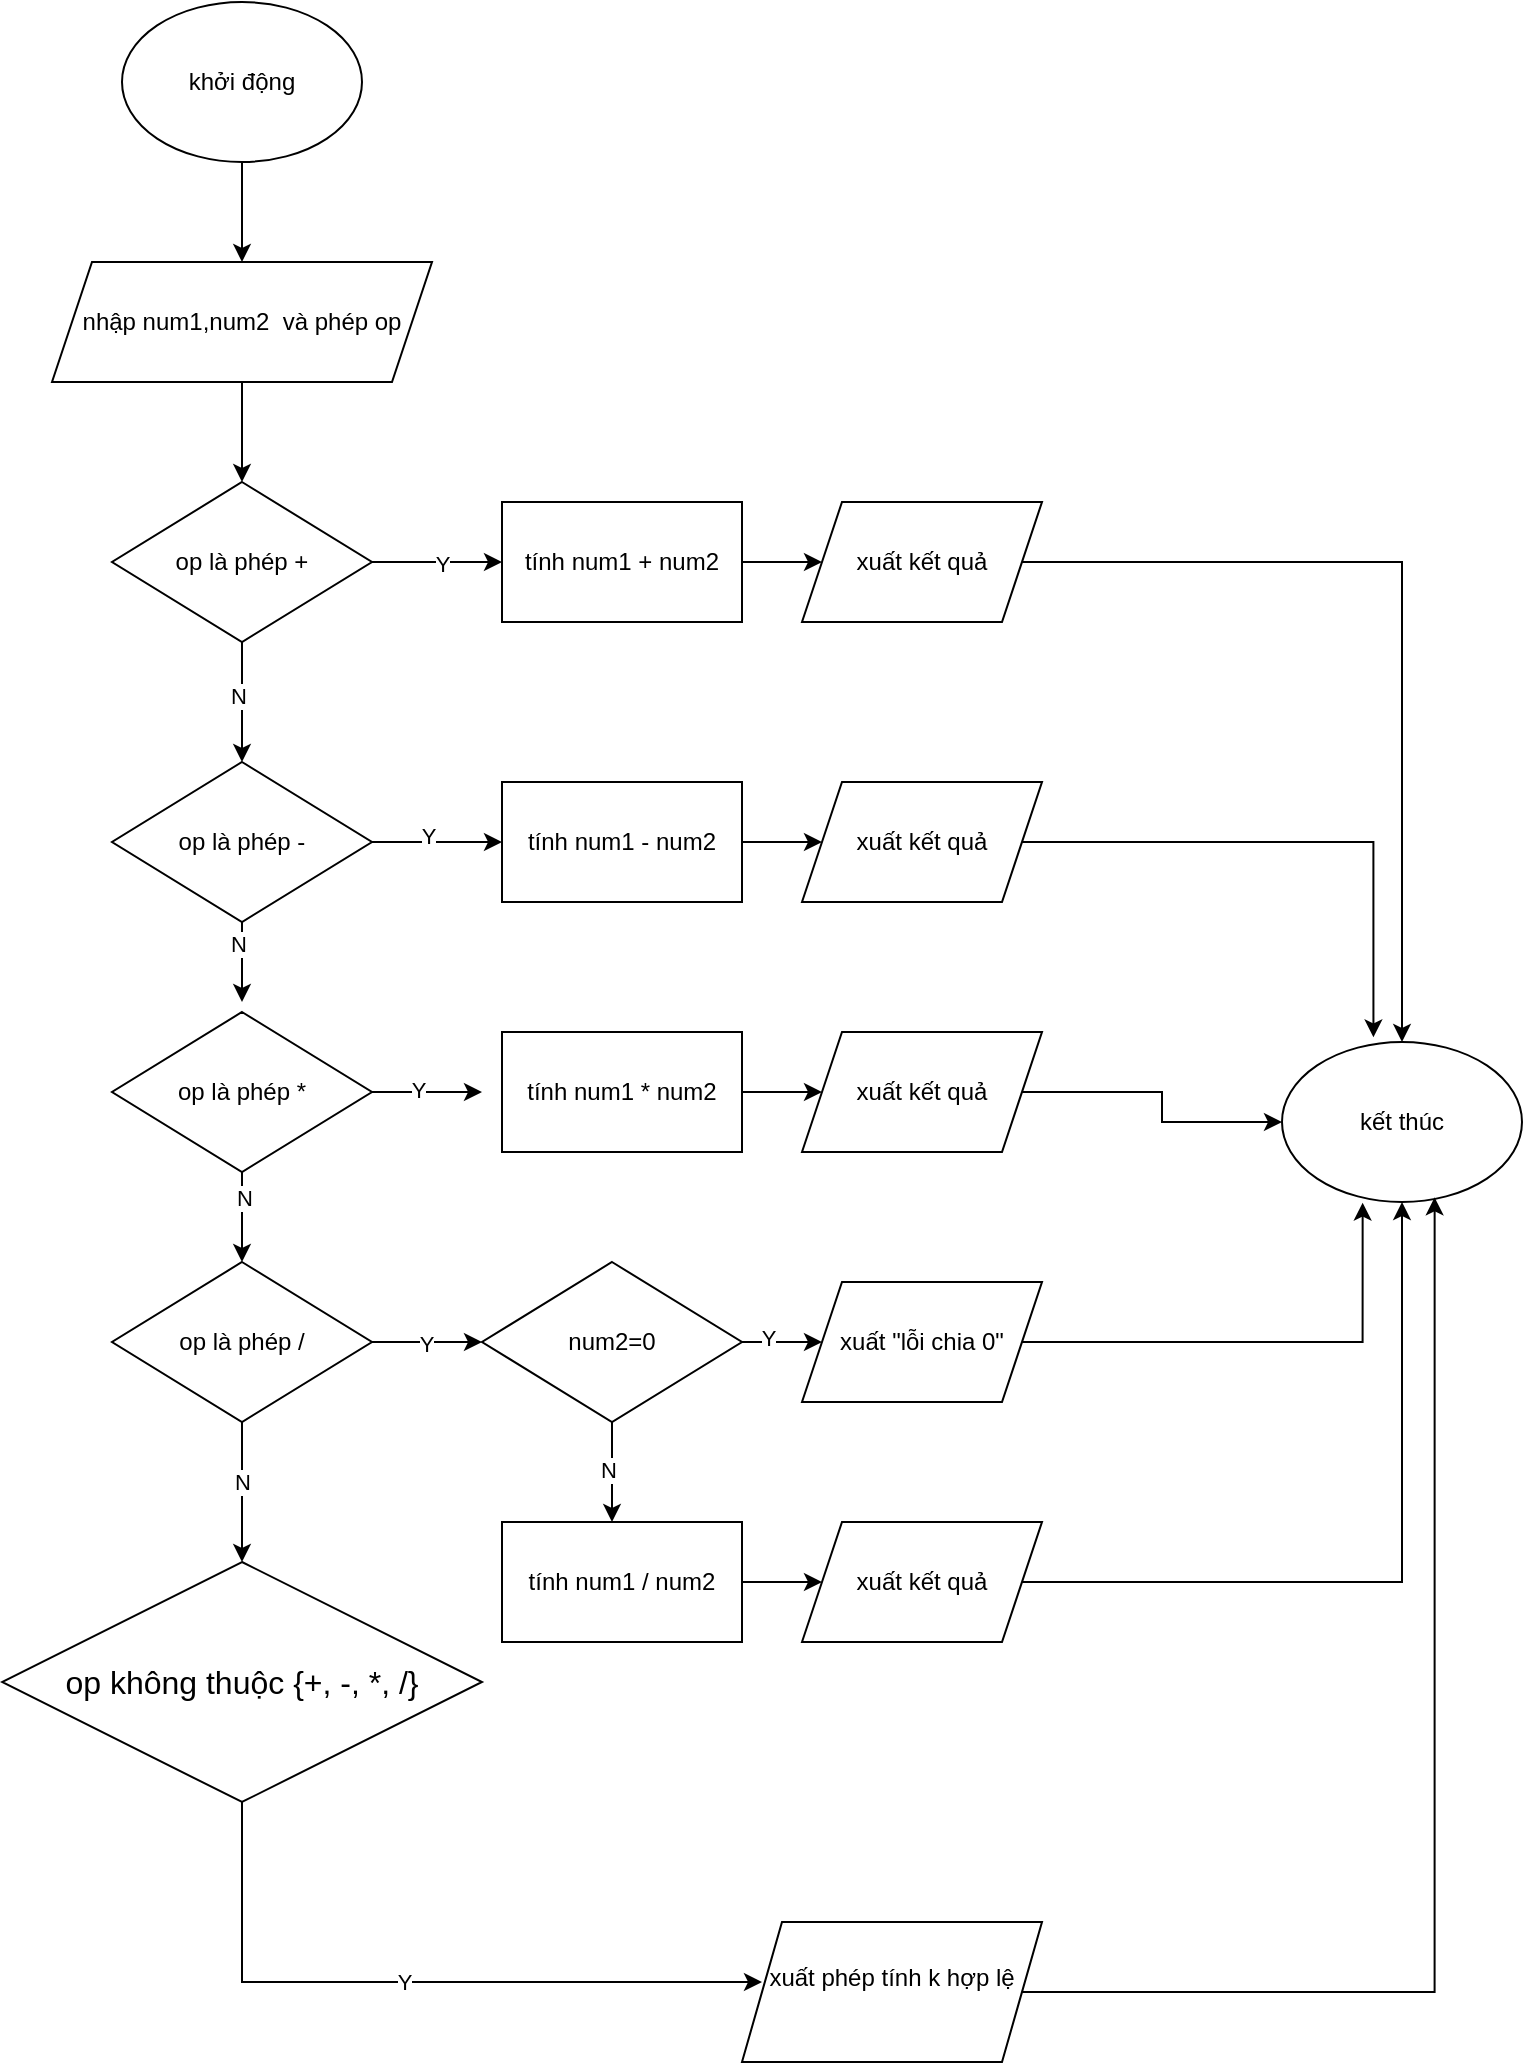 <mxfile version="28.2.7">
  <diagram name="Trang-1" id="d1iKtBNmh-0b1v8Hs3df">
    <mxGraphModel dx="1737" dy="878" grid="1" gridSize="10" guides="1" tooltips="1" connect="1" arrows="1" fold="1" page="1" pageScale="1" pageWidth="827" pageHeight="1169" math="0" shadow="0">
      <root>
        <mxCell id="0" />
        <mxCell id="1" parent="0" />
        <mxCell id="wgILHHTB1dXRPNGiIMZy-3" style="edgeStyle=orthogonalEdgeStyle;rounded=0;orthogonalLoop=1;jettySize=auto;html=1;entryX=0.5;entryY=0;entryDx=0;entryDy=0;" edge="1" parent="1" source="wgILHHTB1dXRPNGiIMZy-1" target="wgILHHTB1dXRPNGiIMZy-2">
          <mxGeometry relative="1" as="geometry" />
        </mxCell>
        <mxCell id="wgILHHTB1dXRPNGiIMZy-1" value="khởi động" style="ellipse;whiteSpace=wrap;html=1;" vertex="1" parent="1">
          <mxGeometry x="80" y="30" width="120" height="80" as="geometry" />
        </mxCell>
        <mxCell id="wgILHHTB1dXRPNGiIMZy-4" style="edgeStyle=orthogonalEdgeStyle;rounded=0;orthogonalLoop=1;jettySize=auto;html=1;" edge="1" parent="1" source="wgILHHTB1dXRPNGiIMZy-2" target="wgILHHTB1dXRPNGiIMZy-5">
          <mxGeometry relative="1" as="geometry">
            <mxPoint x="140" y="270" as="targetPoint" />
          </mxGeometry>
        </mxCell>
        <mxCell id="wgILHHTB1dXRPNGiIMZy-2" value="nhập num1,num2&amp;nbsp; và phép op" style="shape=parallelogram;perimeter=parallelogramPerimeter;whiteSpace=wrap;html=1;fixedSize=1;" vertex="1" parent="1">
          <mxGeometry x="45" y="160" width="190" height="60" as="geometry" />
        </mxCell>
        <mxCell id="wgILHHTB1dXRPNGiIMZy-6" style="edgeStyle=orthogonalEdgeStyle;rounded=0;orthogonalLoop=1;jettySize=auto;html=1;" edge="1" parent="1" source="wgILHHTB1dXRPNGiIMZy-5">
          <mxGeometry relative="1" as="geometry">
            <mxPoint x="270" y="310" as="targetPoint" />
          </mxGeometry>
        </mxCell>
        <mxCell id="wgILHHTB1dXRPNGiIMZy-7" value="Y" style="edgeLabel;html=1;align=center;verticalAlign=middle;resizable=0;points=[];" vertex="1" connectable="0" parent="wgILHHTB1dXRPNGiIMZy-6">
          <mxGeometry x="0.089" relative="1" as="geometry">
            <mxPoint as="offset" />
          </mxGeometry>
        </mxCell>
        <mxCell id="wgILHHTB1dXRPNGiIMZy-11" style="edgeStyle=orthogonalEdgeStyle;rounded=0;orthogonalLoop=1;jettySize=auto;html=1;" edge="1" parent="1" source="wgILHHTB1dXRPNGiIMZy-5">
          <mxGeometry relative="1" as="geometry">
            <mxPoint x="140" y="410" as="targetPoint" />
          </mxGeometry>
        </mxCell>
        <mxCell id="wgILHHTB1dXRPNGiIMZy-12" value="N" style="edgeLabel;html=1;align=center;verticalAlign=middle;resizable=0;points=[];" vertex="1" connectable="0" parent="wgILHHTB1dXRPNGiIMZy-11">
          <mxGeometry x="-0.127" y="-2" relative="1" as="geometry">
            <mxPoint as="offset" />
          </mxGeometry>
        </mxCell>
        <mxCell id="wgILHHTB1dXRPNGiIMZy-5" value="op là phép +" style="rhombus;whiteSpace=wrap;html=1;" vertex="1" parent="1">
          <mxGeometry x="75" y="270" width="130" height="80" as="geometry" />
        </mxCell>
        <mxCell id="wgILHHTB1dXRPNGiIMZy-9" style="edgeStyle=orthogonalEdgeStyle;rounded=0;orthogonalLoop=1;jettySize=auto;html=1;" edge="1" parent="1" source="wgILHHTB1dXRPNGiIMZy-8">
          <mxGeometry relative="1" as="geometry">
            <mxPoint x="430" y="310" as="targetPoint" />
          </mxGeometry>
        </mxCell>
        <mxCell id="wgILHHTB1dXRPNGiIMZy-8" value="tính num1 + num2" style="rounded=0;whiteSpace=wrap;html=1;" vertex="1" parent="1">
          <mxGeometry x="270" y="280" width="120" height="60" as="geometry" />
        </mxCell>
        <mxCell id="wgILHHTB1dXRPNGiIMZy-56" style="edgeStyle=orthogonalEdgeStyle;rounded=0;orthogonalLoop=1;jettySize=auto;html=1;entryX=0.5;entryY=0;entryDx=0;entryDy=0;" edge="1" parent="1" source="wgILHHTB1dXRPNGiIMZy-10" target="wgILHHTB1dXRPNGiIMZy-55">
          <mxGeometry relative="1" as="geometry" />
        </mxCell>
        <mxCell id="wgILHHTB1dXRPNGiIMZy-10" value="xuất kết quả" style="shape=parallelogram;perimeter=parallelogramPerimeter;whiteSpace=wrap;html=1;fixedSize=1;" vertex="1" parent="1">
          <mxGeometry x="420" y="280" width="120" height="60" as="geometry" />
        </mxCell>
        <mxCell id="wgILHHTB1dXRPNGiIMZy-14" style="edgeStyle=orthogonalEdgeStyle;rounded=0;orthogonalLoop=1;jettySize=auto;html=1;" edge="1" parent="1" source="wgILHHTB1dXRPNGiIMZy-13">
          <mxGeometry relative="1" as="geometry">
            <mxPoint x="270" y="450" as="targetPoint" />
          </mxGeometry>
        </mxCell>
        <mxCell id="wgILHHTB1dXRPNGiIMZy-15" value="Y" style="edgeLabel;html=1;align=center;verticalAlign=middle;resizable=0;points=[];" vertex="1" connectable="0" parent="wgILHHTB1dXRPNGiIMZy-14">
          <mxGeometry x="-0.157" y="3" relative="1" as="geometry">
            <mxPoint as="offset" />
          </mxGeometry>
        </mxCell>
        <mxCell id="wgILHHTB1dXRPNGiIMZy-20" style="edgeStyle=orthogonalEdgeStyle;rounded=0;orthogonalLoop=1;jettySize=auto;html=1;" edge="1" parent="1" source="wgILHHTB1dXRPNGiIMZy-13">
          <mxGeometry relative="1" as="geometry">
            <mxPoint x="140" y="530" as="targetPoint" />
          </mxGeometry>
        </mxCell>
        <mxCell id="wgILHHTB1dXRPNGiIMZy-33" value="N" style="edgeLabel;html=1;align=center;verticalAlign=middle;resizable=0;points=[];" vertex="1" connectable="0" parent="wgILHHTB1dXRPNGiIMZy-20">
          <mxGeometry x="-0.48" y="-2" relative="1" as="geometry">
            <mxPoint as="offset" />
          </mxGeometry>
        </mxCell>
        <mxCell id="wgILHHTB1dXRPNGiIMZy-13" value="op là phép -" style="rhombus;whiteSpace=wrap;html=1;" vertex="1" parent="1">
          <mxGeometry x="75" y="410" width="130" height="80" as="geometry" />
        </mxCell>
        <mxCell id="wgILHHTB1dXRPNGiIMZy-19" style="edgeStyle=orthogonalEdgeStyle;rounded=0;orthogonalLoop=1;jettySize=auto;html=1;" edge="1" parent="1" source="wgILHHTB1dXRPNGiIMZy-16" target="wgILHHTB1dXRPNGiIMZy-17">
          <mxGeometry relative="1" as="geometry" />
        </mxCell>
        <mxCell id="wgILHHTB1dXRPNGiIMZy-16" value="tính num1 - num2" style="rounded=0;whiteSpace=wrap;html=1;" vertex="1" parent="1">
          <mxGeometry x="270" y="420" width="120" height="60" as="geometry" />
        </mxCell>
        <mxCell id="wgILHHTB1dXRPNGiIMZy-17" value="xuất kết quả" style="shape=parallelogram;perimeter=parallelogramPerimeter;whiteSpace=wrap;html=1;fixedSize=1;" vertex="1" parent="1">
          <mxGeometry x="420" y="420" width="120" height="60" as="geometry" />
        </mxCell>
        <mxCell id="wgILHHTB1dXRPNGiIMZy-22" style="edgeStyle=orthogonalEdgeStyle;rounded=0;orthogonalLoop=1;jettySize=auto;html=1;" edge="1" parent="1" source="wgILHHTB1dXRPNGiIMZy-21">
          <mxGeometry relative="1" as="geometry">
            <mxPoint x="140" y="660" as="targetPoint" />
          </mxGeometry>
        </mxCell>
        <mxCell id="wgILHHTB1dXRPNGiIMZy-34" value="N" style="edgeLabel;html=1;align=center;verticalAlign=middle;resizable=0;points=[];" vertex="1" connectable="0" parent="wgILHHTB1dXRPNGiIMZy-22">
          <mxGeometry x="-0.449" y="1" relative="1" as="geometry">
            <mxPoint as="offset" />
          </mxGeometry>
        </mxCell>
        <mxCell id="wgILHHTB1dXRPNGiIMZy-30" style="edgeStyle=orthogonalEdgeStyle;rounded=0;orthogonalLoop=1;jettySize=auto;html=1;" edge="1" parent="1" source="wgILHHTB1dXRPNGiIMZy-21">
          <mxGeometry relative="1" as="geometry">
            <mxPoint x="260" y="575" as="targetPoint" />
          </mxGeometry>
        </mxCell>
        <mxCell id="wgILHHTB1dXRPNGiIMZy-32" value="Y" style="edgeLabel;html=1;align=center;verticalAlign=middle;resizable=0;points=[];" vertex="1" connectable="0" parent="wgILHHTB1dXRPNGiIMZy-30">
          <mxGeometry x="-0.193" y="1" relative="1" as="geometry">
            <mxPoint as="offset" />
          </mxGeometry>
        </mxCell>
        <mxCell id="wgILHHTB1dXRPNGiIMZy-21" value="op là phép *" style="rhombus;whiteSpace=wrap;html=1;" vertex="1" parent="1">
          <mxGeometry x="75" y="535" width="130" height="80" as="geometry" />
        </mxCell>
        <mxCell id="wgILHHTB1dXRPNGiIMZy-35" style="edgeStyle=orthogonalEdgeStyle;rounded=0;orthogonalLoop=1;jettySize=auto;html=1;" edge="1" parent="1" source="wgILHHTB1dXRPNGiIMZy-23">
          <mxGeometry relative="1" as="geometry">
            <mxPoint x="260" y="700" as="targetPoint" />
          </mxGeometry>
        </mxCell>
        <mxCell id="wgILHHTB1dXRPNGiIMZy-36" value="Y" style="edgeLabel;html=1;align=center;verticalAlign=middle;resizable=0;points=[];" vertex="1" connectable="0" parent="wgILHHTB1dXRPNGiIMZy-35">
          <mxGeometry x="-0.047" y="-1" relative="1" as="geometry">
            <mxPoint as="offset" />
          </mxGeometry>
        </mxCell>
        <mxCell id="wgILHHTB1dXRPNGiIMZy-49" style="edgeStyle=orthogonalEdgeStyle;rounded=0;orthogonalLoop=1;jettySize=auto;html=1;" edge="1" parent="1" source="wgILHHTB1dXRPNGiIMZy-23">
          <mxGeometry relative="1" as="geometry">
            <mxPoint x="140" y="810" as="targetPoint" />
          </mxGeometry>
        </mxCell>
        <mxCell id="wgILHHTB1dXRPNGiIMZy-50" value="N" style="edgeLabel;html=1;align=center;verticalAlign=middle;resizable=0;points=[];" vertex="1" connectable="0" parent="wgILHHTB1dXRPNGiIMZy-49">
          <mxGeometry x="-0.154" relative="1" as="geometry">
            <mxPoint as="offset" />
          </mxGeometry>
        </mxCell>
        <mxCell id="wgILHHTB1dXRPNGiIMZy-23" value="op là phép /" style="rhombus;whiteSpace=wrap;html=1;" vertex="1" parent="1">
          <mxGeometry x="75" y="660" width="130" height="80" as="geometry" />
        </mxCell>
        <mxCell id="wgILHHTB1dXRPNGiIMZy-31" style="edgeStyle=orthogonalEdgeStyle;rounded=0;orthogonalLoop=1;jettySize=auto;html=1;entryX=0;entryY=0.5;entryDx=0;entryDy=0;" edge="1" parent="1" source="wgILHHTB1dXRPNGiIMZy-24" target="wgILHHTB1dXRPNGiIMZy-28">
          <mxGeometry relative="1" as="geometry" />
        </mxCell>
        <mxCell id="wgILHHTB1dXRPNGiIMZy-24" value="tính num1 * num2" style="rounded=0;whiteSpace=wrap;html=1;" vertex="1" parent="1">
          <mxGeometry x="270" y="545" width="120" height="60" as="geometry" />
        </mxCell>
        <mxCell id="wgILHHTB1dXRPNGiIMZy-58" style="edgeStyle=orthogonalEdgeStyle;rounded=0;orthogonalLoop=1;jettySize=auto;html=1;exitX=1;exitY=0.5;exitDx=0;exitDy=0;entryX=0;entryY=0.5;entryDx=0;entryDy=0;" edge="1" parent="1" source="wgILHHTB1dXRPNGiIMZy-28" target="wgILHHTB1dXRPNGiIMZy-55">
          <mxGeometry relative="1" as="geometry" />
        </mxCell>
        <mxCell id="wgILHHTB1dXRPNGiIMZy-28" value="xuất kết quả" style="shape=parallelogram;perimeter=parallelogramPerimeter;whiteSpace=wrap;html=1;fixedSize=1;" vertex="1" parent="1">
          <mxGeometry x="420" y="545" width="120" height="60" as="geometry" />
        </mxCell>
        <mxCell id="wgILHHTB1dXRPNGiIMZy-38" style="edgeStyle=orthogonalEdgeStyle;rounded=0;orthogonalLoop=1;jettySize=auto;html=1;" edge="1" parent="1" source="wgILHHTB1dXRPNGiIMZy-37">
          <mxGeometry relative="1" as="geometry">
            <mxPoint x="430" y="700" as="targetPoint" />
          </mxGeometry>
        </mxCell>
        <mxCell id="wgILHHTB1dXRPNGiIMZy-40" value="Y" style="edgeLabel;html=1;align=center;verticalAlign=middle;resizable=0;points=[];" vertex="1" connectable="0" parent="wgILHHTB1dXRPNGiIMZy-38">
          <mxGeometry x="-0.39" y="2" relative="1" as="geometry">
            <mxPoint as="offset" />
          </mxGeometry>
        </mxCell>
        <mxCell id="wgILHHTB1dXRPNGiIMZy-41" style="edgeStyle=orthogonalEdgeStyle;rounded=0;orthogonalLoop=1;jettySize=auto;html=1;" edge="1" parent="1" source="wgILHHTB1dXRPNGiIMZy-37">
          <mxGeometry relative="1" as="geometry">
            <mxPoint x="325" y="790" as="targetPoint" />
          </mxGeometry>
        </mxCell>
        <mxCell id="wgILHHTB1dXRPNGiIMZy-48" value="N" style="edgeLabel;html=1;align=center;verticalAlign=middle;resizable=0;points=[];" vertex="1" connectable="0" parent="wgILHHTB1dXRPNGiIMZy-41">
          <mxGeometry x="-0.056" y="-2" relative="1" as="geometry">
            <mxPoint as="offset" />
          </mxGeometry>
        </mxCell>
        <mxCell id="wgILHHTB1dXRPNGiIMZy-37" value="num2=0" style="rhombus;whiteSpace=wrap;html=1;" vertex="1" parent="1">
          <mxGeometry x="260" y="660" width="130" height="80" as="geometry" />
        </mxCell>
        <mxCell id="wgILHHTB1dXRPNGiIMZy-39" value="xuất &quot;lỗi chia 0&quot;" style="shape=parallelogram;perimeter=parallelogramPerimeter;whiteSpace=wrap;html=1;fixedSize=1;" vertex="1" parent="1">
          <mxGeometry x="420" y="670" width="120" height="60" as="geometry" />
        </mxCell>
        <mxCell id="wgILHHTB1dXRPNGiIMZy-44" style="edgeStyle=orthogonalEdgeStyle;rounded=0;orthogonalLoop=1;jettySize=auto;html=1;entryX=0;entryY=0.5;entryDx=0;entryDy=0;" edge="1" parent="1" source="wgILHHTB1dXRPNGiIMZy-45" target="wgILHHTB1dXRPNGiIMZy-46">
          <mxGeometry relative="1" as="geometry" />
        </mxCell>
        <mxCell id="wgILHHTB1dXRPNGiIMZy-45" value="tính num1 / num2" style="rounded=0;whiteSpace=wrap;html=1;" vertex="1" parent="1">
          <mxGeometry x="270" y="790" width="120" height="60" as="geometry" />
        </mxCell>
        <mxCell id="wgILHHTB1dXRPNGiIMZy-60" style="edgeStyle=orthogonalEdgeStyle;rounded=0;orthogonalLoop=1;jettySize=auto;html=1;entryX=0.5;entryY=1;entryDx=0;entryDy=0;" edge="1" parent="1" source="wgILHHTB1dXRPNGiIMZy-46" target="wgILHHTB1dXRPNGiIMZy-55">
          <mxGeometry relative="1" as="geometry" />
        </mxCell>
        <mxCell id="wgILHHTB1dXRPNGiIMZy-46" value="xuất kết quả" style="shape=parallelogram;perimeter=parallelogramPerimeter;whiteSpace=wrap;html=1;fixedSize=1;" vertex="1" parent="1">
          <mxGeometry x="420" y="790" width="120" height="60" as="geometry" />
        </mxCell>
        <mxCell id="wgILHHTB1dXRPNGiIMZy-52" style="edgeStyle=orthogonalEdgeStyle;rounded=0;orthogonalLoop=1;jettySize=auto;html=1;" edge="1" parent="1" source="wgILHHTB1dXRPNGiIMZy-51">
          <mxGeometry relative="1" as="geometry">
            <mxPoint x="400" y="1020" as="targetPoint" />
            <Array as="points">
              <mxPoint x="140" y="1020" />
            </Array>
          </mxGeometry>
        </mxCell>
        <mxCell id="wgILHHTB1dXRPNGiIMZy-53" value="Y" style="edgeLabel;html=1;align=center;verticalAlign=middle;resizable=0;points=[];" vertex="1" connectable="0" parent="wgILHHTB1dXRPNGiIMZy-52">
          <mxGeometry x="-0.027" relative="1" as="geometry">
            <mxPoint as="offset" />
          </mxGeometry>
        </mxCell>
        <mxCell id="wgILHHTB1dXRPNGiIMZy-51" value="&lt;span style=&quot;font-family: Arial, sans-serif; font-size: 16px; text-align: start; white-space-collapse: preserve; background-color: rgb(255, 255, 255);&quot;&gt;op không thuộc {+, -, *, /}&lt;/span&gt;" style="rhombus;whiteSpace=wrap;html=1;" vertex="1" parent="1">
          <mxGeometry x="20" y="810" width="240" height="120" as="geometry" />
        </mxCell>
        <mxCell id="wgILHHTB1dXRPNGiIMZy-54" value="xuất phép tính k hợp lệ&lt;div&gt;&lt;br&gt;&lt;/div&gt;" style="shape=parallelogram;perimeter=parallelogramPerimeter;whiteSpace=wrap;html=1;fixedSize=1;" vertex="1" parent="1">
          <mxGeometry x="390" y="990" width="150" height="70" as="geometry" />
        </mxCell>
        <mxCell id="wgILHHTB1dXRPNGiIMZy-55" value="kết thúc" style="ellipse;whiteSpace=wrap;html=1;" vertex="1" parent="1">
          <mxGeometry x="660" y="550" width="120" height="80" as="geometry" />
        </mxCell>
        <mxCell id="wgILHHTB1dXRPNGiIMZy-57" style="edgeStyle=orthogonalEdgeStyle;rounded=0;orthogonalLoop=1;jettySize=auto;html=1;entryX=0.381;entryY=-0.029;entryDx=0;entryDy=0;entryPerimeter=0;" edge="1" parent="1" source="wgILHHTB1dXRPNGiIMZy-17" target="wgILHHTB1dXRPNGiIMZy-55">
          <mxGeometry relative="1" as="geometry" />
        </mxCell>
        <mxCell id="wgILHHTB1dXRPNGiIMZy-59" style="edgeStyle=orthogonalEdgeStyle;rounded=0;orthogonalLoop=1;jettySize=auto;html=1;entryX=0.336;entryY=1.004;entryDx=0;entryDy=0;entryPerimeter=0;" edge="1" parent="1" source="wgILHHTB1dXRPNGiIMZy-39" target="wgILHHTB1dXRPNGiIMZy-55">
          <mxGeometry relative="1" as="geometry" />
        </mxCell>
        <mxCell id="wgILHHTB1dXRPNGiIMZy-62" style="edgeStyle=orthogonalEdgeStyle;rounded=0;orthogonalLoop=1;jettySize=auto;html=1;entryX=0.636;entryY=0.971;entryDx=0;entryDy=0;entryPerimeter=0;" edge="1" parent="1" source="wgILHHTB1dXRPNGiIMZy-54" target="wgILHHTB1dXRPNGiIMZy-55">
          <mxGeometry relative="1" as="geometry" />
        </mxCell>
      </root>
    </mxGraphModel>
  </diagram>
</mxfile>
